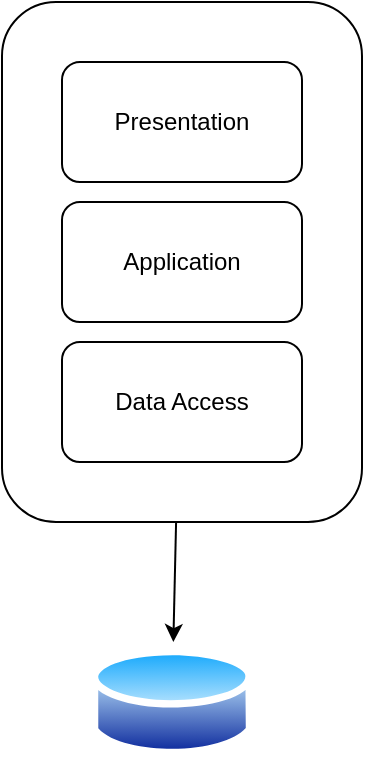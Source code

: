 <mxfile>
    <diagram id="pSUZSNEmm4Aa7XiEJ7N4" name="Monolith">
        <mxGraphModel dx="790" dy="472" grid="1" gridSize="10" guides="1" tooltips="1" connect="1" arrows="1" fold="1" page="1" pageScale="1" pageWidth="850" pageHeight="1100" math="0" shadow="0">
            <root>
                <mxCell id="0"/>
                <mxCell id="1" parent="0"/>
                <mxCell id="8" value="" style="edgeStyle=none;html=1;" edge="1" parent="1" source="2" target="6">
                    <mxGeometry relative="1" as="geometry"/>
                </mxCell>
                <mxCell id="2" value="" style="rounded=1;whiteSpace=wrap;html=1;" vertex="1" parent="1">
                    <mxGeometry x="280" y="20" width="180" height="260" as="geometry"/>
                </mxCell>
                <mxCell id="3" value="Presentation" style="rounded=1;whiteSpace=wrap;html=1;" vertex="1" parent="1">
                    <mxGeometry x="310" y="50" width="120" height="60" as="geometry"/>
                </mxCell>
                <mxCell id="4" value="Application" style="rounded=1;whiteSpace=wrap;html=1;" vertex="1" parent="1">
                    <mxGeometry x="310" y="120" width="120" height="60" as="geometry"/>
                </mxCell>
                <mxCell id="5" value="Data Access" style="rounded=1;whiteSpace=wrap;html=1;" vertex="1" parent="1">
                    <mxGeometry x="310" y="190" width="120" height="60" as="geometry"/>
                </mxCell>
                <mxCell id="6" value="" style="aspect=fixed;perimeter=ellipsePerimeter;html=1;align=center;shadow=0;dashed=0;spacingTop=3;image;image=img/lib/active_directory/database.svg;" vertex="1" parent="1">
                    <mxGeometry x="324.46" y="340" width="81.08" height="60" as="geometry"/>
                </mxCell>
            </root>
        </mxGraphModel>
    </diagram>
    <diagram id="Dce2EHkl2xsuwoF4rDzf" name="Page-2">
        <mxGraphModel dx="1129" dy="1774" grid="1" gridSize="10" guides="1" tooltips="1" connect="1" arrows="1" fold="1" page="1" pageScale="1" pageWidth="850" pageHeight="1100" math="0" shadow="0">
            <root>
                <mxCell id="n_12NurxEsCxlM2e5fsY-0"/>
                <mxCell id="n_12NurxEsCxlM2e5fsY-1" parent="n_12NurxEsCxlM2e5fsY-0"/>
                <mxCell id="n_12NurxEsCxlM2e5fsY-2" value="" style="edgeStyle=none;html=1;" edge="1" parent="n_12NurxEsCxlM2e5fsY-1" source="n_12NurxEsCxlM2e5fsY-3" target="n_12NurxEsCxlM2e5fsY-7">
                    <mxGeometry relative="1" as="geometry"/>
                </mxCell>
                <mxCell id="n_12NurxEsCxlM2e5fsY-3" value="" style="rounded=1;whiteSpace=wrap;html=1;" vertex="1" parent="n_12NurxEsCxlM2e5fsY-1">
                    <mxGeometry x="80" y="320" width="180" height="260" as="geometry"/>
                </mxCell>
                <mxCell id="n_12NurxEsCxlM2e5fsY-4" value="Presentation" style="rounded=1;whiteSpace=wrap;html=1;" vertex="1" parent="n_12NurxEsCxlM2e5fsY-1">
                    <mxGeometry x="110" y="350" width="120" height="60" as="geometry"/>
                </mxCell>
                <mxCell id="n_12NurxEsCxlM2e5fsY-5" value="Application" style="rounded=1;whiteSpace=wrap;html=1;" vertex="1" parent="n_12NurxEsCxlM2e5fsY-1">
                    <mxGeometry x="110" y="420" width="120" height="60" as="geometry"/>
                </mxCell>
                <mxCell id="n_12NurxEsCxlM2e5fsY-6" value="Data Access" style="rounded=1;whiteSpace=wrap;html=1;" vertex="1" parent="n_12NurxEsCxlM2e5fsY-1">
                    <mxGeometry x="110" y="490" width="120" height="60" as="geometry"/>
                </mxCell>
                <mxCell id="n_12NurxEsCxlM2e5fsY-7" value="" style="aspect=fixed;perimeter=ellipsePerimeter;html=1;align=center;shadow=0;dashed=0;spacingTop=3;image;image=img/lib/active_directory/database.svg;" vertex="1" parent="n_12NurxEsCxlM2e5fsY-1">
                    <mxGeometry x="124.46" y="640" width="81.08" height="60" as="geometry"/>
                </mxCell>
                <mxCell id="n_12NurxEsCxlM2e5fsY-8" value="" style="edgeStyle=none;html=1;" edge="1" parent="n_12NurxEsCxlM2e5fsY-1" source="n_12NurxEsCxlM2e5fsY-9" target="n_12NurxEsCxlM2e5fsY-13">
                    <mxGeometry relative="1" as="geometry"/>
                </mxCell>
                <mxCell id="n_12NurxEsCxlM2e5fsY-9" value="" style="rounded=1;whiteSpace=wrap;html=1;" vertex="1" parent="n_12NurxEsCxlM2e5fsY-1">
                    <mxGeometry x="370" y="320" width="180" height="260" as="geometry"/>
                </mxCell>
                <mxCell id="n_12NurxEsCxlM2e5fsY-10" value="Presentation" style="rounded=1;whiteSpace=wrap;html=1;" vertex="1" parent="n_12NurxEsCxlM2e5fsY-1">
                    <mxGeometry x="400" y="350" width="120" height="60" as="geometry"/>
                </mxCell>
                <mxCell id="n_12NurxEsCxlM2e5fsY-11" value="Application" style="rounded=1;whiteSpace=wrap;html=1;" vertex="1" parent="n_12NurxEsCxlM2e5fsY-1">
                    <mxGeometry x="400" y="420" width="120" height="60" as="geometry"/>
                </mxCell>
                <mxCell id="n_12NurxEsCxlM2e5fsY-12" value="Data Access" style="rounded=1;whiteSpace=wrap;html=1;" vertex="1" parent="n_12NurxEsCxlM2e5fsY-1">
                    <mxGeometry x="400" y="490" width="120" height="60" as="geometry"/>
                </mxCell>
                <mxCell id="n_12NurxEsCxlM2e5fsY-13" value="" style="aspect=fixed;perimeter=ellipsePerimeter;html=1;align=center;shadow=0;dashed=0;spacingTop=3;image;image=img/lib/active_directory/database.svg;" vertex="1" parent="n_12NurxEsCxlM2e5fsY-1">
                    <mxGeometry x="414.46" y="640" width="81.08" height="60" as="geometry"/>
                </mxCell>
                <mxCell id="n_12NurxEsCxlM2e5fsY-14" value="" style="edgeStyle=none;html=1;" edge="1" parent="n_12NurxEsCxlM2e5fsY-1" source="n_12NurxEsCxlM2e5fsY-15" target="n_12NurxEsCxlM2e5fsY-19">
                    <mxGeometry relative="1" as="geometry"/>
                </mxCell>
                <mxCell id="n_12NurxEsCxlM2e5fsY-15" value="" style="rounded=1;whiteSpace=wrap;html=1;" vertex="1" parent="n_12NurxEsCxlM2e5fsY-1">
                    <mxGeometry x="640" y="320" width="180" height="260" as="geometry"/>
                </mxCell>
                <mxCell id="n_12NurxEsCxlM2e5fsY-16" value="Presentation" style="rounded=1;whiteSpace=wrap;html=1;" vertex="1" parent="n_12NurxEsCxlM2e5fsY-1">
                    <mxGeometry x="670" y="350" width="120" height="60" as="geometry"/>
                </mxCell>
                <mxCell id="n_12NurxEsCxlM2e5fsY-17" value="Application" style="rounded=1;whiteSpace=wrap;html=1;" vertex="1" parent="n_12NurxEsCxlM2e5fsY-1">
                    <mxGeometry x="670" y="420" width="120" height="60" as="geometry"/>
                </mxCell>
                <mxCell id="n_12NurxEsCxlM2e5fsY-18" value="Data Access" style="rounded=1;whiteSpace=wrap;html=1;" vertex="1" parent="n_12NurxEsCxlM2e5fsY-1">
                    <mxGeometry x="670" y="490" width="120" height="60" as="geometry"/>
                </mxCell>
                <mxCell id="n_12NurxEsCxlM2e5fsY-19" value="" style="aspect=fixed;perimeter=ellipsePerimeter;html=1;align=center;shadow=0;dashed=0;spacingTop=3;image;image=img/lib/active_directory/database.svg;" vertex="1" parent="n_12NurxEsCxlM2e5fsY-1">
                    <mxGeometry x="684.46" y="640" width="81.08" height="60" as="geometry"/>
                </mxCell>
                <mxCell id="n_12NurxEsCxlM2e5fsY-20" value="" style="edgeStyle=none;html=1;" edge="1" parent="n_12NurxEsCxlM2e5fsY-1" source="n_12NurxEsCxlM2e5fsY-21" target="n_12NurxEsCxlM2e5fsY-25">
                    <mxGeometry relative="1" as="geometry"/>
                </mxCell>
                <mxCell id="n_12NurxEsCxlM2e5fsY-21" value="" style="rounded=1;whiteSpace=wrap;html=1;" vertex="1" parent="n_12NurxEsCxlM2e5fsY-1">
                    <mxGeometry x="910" y="320" width="180" height="260" as="geometry"/>
                </mxCell>
                <mxCell id="n_12NurxEsCxlM2e5fsY-22" value="Presentation" style="rounded=1;whiteSpace=wrap;html=1;" vertex="1" parent="n_12NurxEsCxlM2e5fsY-1">
                    <mxGeometry x="940" y="350" width="120" height="60" as="geometry"/>
                </mxCell>
                <mxCell id="n_12NurxEsCxlM2e5fsY-23" value="Application" style="rounded=1;whiteSpace=wrap;html=1;" vertex="1" parent="n_12NurxEsCxlM2e5fsY-1">
                    <mxGeometry x="940" y="420" width="120" height="60" as="geometry"/>
                </mxCell>
                <mxCell id="n_12NurxEsCxlM2e5fsY-24" value="Data Access" style="rounded=1;whiteSpace=wrap;html=1;" vertex="1" parent="n_12NurxEsCxlM2e5fsY-1">
                    <mxGeometry x="940" y="490" width="120" height="60" as="geometry"/>
                </mxCell>
                <mxCell id="n_12NurxEsCxlM2e5fsY-25" value="" style="aspect=fixed;perimeter=ellipsePerimeter;html=1;align=center;shadow=0;dashed=0;spacingTop=3;image;image=img/lib/active_directory/database.svg;" vertex="1" parent="n_12NurxEsCxlM2e5fsY-1">
                    <mxGeometry x="954.46" y="640" width="81.08" height="60" as="geometry"/>
                </mxCell>
                <mxCell id="n_12NurxEsCxlM2e5fsY-26" value="" style="strokeWidth=1;shadow=0;dashed=0;align=center;html=1;shape=mxgraph.mockup.containers.browserWindow;rSize=0;strokeColor=#666666;strokeColor2=#008cff;strokeColor3=#c4c4c4;mainText=,;recursiveResize=0;" vertex="1" parent="n_12NurxEsCxlM2e5fsY-1">
                    <mxGeometry x="414.46" y="-10" width="380" height="190" as="geometry"/>
                </mxCell>
                <mxCell id="n_12NurxEsCxlM2e5fsY-27" value="Page 1" style="strokeWidth=1;shadow=0;dashed=0;align=center;html=1;shape=mxgraph.mockup.containers.anchor;fontSize=17;fontColor=#666666;align=left;" vertex="1" parent="n_12NurxEsCxlM2e5fsY-26">
                    <mxGeometry x="60" y="12" width="110" height="26" as="geometry"/>
                </mxCell>
                <mxCell id="n_12NurxEsCxlM2e5fsY-28" value="https://www.draw.io" style="strokeWidth=1;shadow=0;dashed=0;align=center;html=1;shape=mxgraph.mockup.containers.anchor;rSize=0;fontSize=17;fontColor=#666666;align=left;" vertex="1" parent="n_12NurxEsCxlM2e5fsY-26">
                    <mxGeometry x="130" y="60" width="250" height="26" as="geometry"/>
                </mxCell>
                <mxCell id="n_12NurxEsCxlM2e5fsY-29" value="" style="verticalLabelPosition=bottom;shadow=0;dashed=0;align=center;html=1;verticalAlign=top;strokeWidth=1;shape=mxgraph.mockup.containers.userFemale;strokeColor=#666666;strokeColor2=#008cff;" vertex="1" parent="n_12NurxEsCxlM2e5fsY-1">
                    <mxGeometry x="60" y="710" width="100" height="100" as="geometry"/>
                </mxCell>
                <mxCell id="n_12NurxEsCxlM2e5fsY-30" value="" style="verticalLabelPosition=bottom;shadow=0;dashed=0;align=center;html=1;verticalAlign=top;strokeWidth=1;shape=mxgraph.mockup.containers.userMale;strokeColor=#666666;strokeColor2=#008cff;" vertex="1" parent="n_12NurxEsCxlM2e5fsY-1">
                    <mxGeometry x="160" y="710" width="100" height="100" as="geometry"/>
                </mxCell>
                <mxCell id="n_12NurxEsCxlM2e5fsY-31" value="" style="verticalLabelPosition=bottom;shadow=0;dashed=0;align=center;html=1;verticalAlign=top;strokeWidth=1;shape=mxgraph.mockup.containers.userFemale;strokeColor=#666666;strokeColor2=#008cff;" vertex="1" parent="n_12NurxEsCxlM2e5fsY-1">
                    <mxGeometry x="60" y="810" width="100" height="100" as="geometry"/>
                </mxCell>
                <mxCell id="n_12NurxEsCxlM2e5fsY-32" value="" style="verticalLabelPosition=bottom;shadow=0;dashed=0;align=center;html=1;verticalAlign=top;strokeWidth=1;shape=mxgraph.mockup.containers.userFemale;strokeColor=#666666;strokeColor2=#008cff;" vertex="1" parent="n_12NurxEsCxlM2e5fsY-1">
                    <mxGeometry x="360" y="720" width="100" height="100" as="geometry"/>
                </mxCell>
                <mxCell id="n_12NurxEsCxlM2e5fsY-33" value="" style="verticalLabelPosition=bottom;shadow=0;dashed=0;align=center;html=1;verticalAlign=top;strokeWidth=1;shape=mxgraph.mockup.containers.userMale;strokeColor=#666666;strokeColor2=#008cff;" vertex="1" parent="n_12NurxEsCxlM2e5fsY-1">
                    <mxGeometry x="460" y="720" width="100" height="100" as="geometry"/>
                </mxCell>
                <mxCell id="n_12NurxEsCxlM2e5fsY-34" value="" style="verticalLabelPosition=bottom;shadow=0;dashed=0;align=center;html=1;verticalAlign=top;strokeWidth=1;shape=mxgraph.mockup.containers.userFemale;strokeColor=#666666;strokeColor2=#008cff;" vertex="1" parent="n_12NurxEsCxlM2e5fsY-1">
                    <mxGeometry x="360" y="820" width="100" height="100" as="geometry"/>
                </mxCell>
                <mxCell id="n_12NurxEsCxlM2e5fsY-35" value="" style="verticalLabelPosition=bottom;shadow=0;dashed=0;align=center;html=1;verticalAlign=top;strokeWidth=1;shape=mxgraph.mockup.containers.userMale;strokeColor=#666666;strokeColor2=#008cff;" vertex="1" parent="n_12NurxEsCxlM2e5fsY-1">
                    <mxGeometry x="460" y="820" width="100" height="100" as="geometry"/>
                </mxCell>
                <mxCell id="n_12NurxEsCxlM2e5fsY-36" value="" style="verticalLabelPosition=bottom;shadow=0;dashed=0;align=center;html=1;verticalAlign=top;strokeWidth=1;shape=mxgraph.mockup.containers.userFemale;strokeColor=#666666;strokeColor2=#008cff;" vertex="1" parent="n_12NurxEsCxlM2e5fsY-1">
                    <mxGeometry x="640" y="720" width="100" height="100" as="geometry"/>
                </mxCell>
                <mxCell id="n_12NurxEsCxlM2e5fsY-37" value="" style="verticalLabelPosition=bottom;shadow=0;dashed=0;align=center;html=1;verticalAlign=top;strokeWidth=1;shape=mxgraph.mockup.containers.userMale;strokeColor=#666666;strokeColor2=#008cff;" vertex="1" parent="n_12NurxEsCxlM2e5fsY-1">
                    <mxGeometry x="740" y="720" width="100" height="100" as="geometry"/>
                </mxCell>
                <mxCell id="n_12NurxEsCxlM2e5fsY-38" value="" style="verticalLabelPosition=bottom;shadow=0;dashed=0;align=center;html=1;verticalAlign=top;strokeWidth=1;shape=mxgraph.mockup.containers.userFemale;strokeColor=#666666;strokeColor2=#008cff;" vertex="1" parent="n_12NurxEsCxlM2e5fsY-1">
                    <mxGeometry x="640" y="820" width="100" height="100" as="geometry"/>
                </mxCell>
                <mxCell id="n_12NurxEsCxlM2e5fsY-39" value="" style="verticalLabelPosition=bottom;shadow=0;dashed=0;align=center;html=1;verticalAlign=top;strokeWidth=1;shape=mxgraph.mockup.containers.userMale;strokeColor=#666666;strokeColor2=#008cff;" vertex="1" parent="n_12NurxEsCxlM2e5fsY-1">
                    <mxGeometry x="740" y="820" width="100" height="100" as="geometry"/>
                </mxCell>
                <mxCell id="n_12NurxEsCxlM2e5fsY-40" value="" style="verticalLabelPosition=bottom;shadow=0;dashed=0;align=center;html=1;verticalAlign=top;strokeWidth=1;shape=mxgraph.mockup.containers.userFemale;strokeColor=#666666;strokeColor2=#008cff;" vertex="1" parent="n_12NurxEsCxlM2e5fsY-1">
                    <mxGeometry x="900" y="720" width="100" height="100" as="geometry"/>
                </mxCell>
                <mxCell id="n_12NurxEsCxlM2e5fsY-41" value="" style="verticalLabelPosition=bottom;shadow=0;dashed=0;align=center;html=1;verticalAlign=top;strokeWidth=1;shape=mxgraph.mockup.containers.userMale;strokeColor=#666666;strokeColor2=#008cff;" vertex="1" parent="n_12NurxEsCxlM2e5fsY-1">
                    <mxGeometry x="1000" y="720" width="100" height="100" as="geometry"/>
                </mxCell>
                <mxCell id="n_12NurxEsCxlM2e5fsY-42" value="" style="verticalLabelPosition=bottom;shadow=0;dashed=0;align=center;html=1;verticalAlign=top;strokeWidth=1;shape=mxgraph.mockup.containers.userFemale;strokeColor=#666666;strokeColor2=#008cff;" vertex="1" parent="n_12NurxEsCxlM2e5fsY-1">
                    <mxGeometry x="900" y="820" width="100" height="100" as="geometry"/>
                </mxCell>
                <mxCell id="n_12NurxEsCxlM2e5fsY-43" value="" style="verticalLabelPosition=bottom;shadow=0;dashed=0;align=center;html=1;verticalAlign=top;strokeWidth=1;shape=mxgraph.mockup.containers.userMale;strokeColor=#666666;strokeColor2=#008cff;" vertex="1" parent="n_12NurxEsCxlM2e5fsY-1">
                    <mxGeometry x="1000" y="820" width="100" height="100" as="geometry"/>
                </mxCell>
            </root>
        </mxGraphModel>
    </diagram>
    <diagram id="OZD3Dx1UyT8AcOt-90CM" name="Asynchronous Messaging">
        <mxGraphModel dx="790" dy="472" grid="1" gridSize="10" guides="1" tooltips="1" connect="1" arrows="1" fold="1" page="1" pageScale="1" pageWidth="850" pageHeight="1100" math="0" shadow="0">
            <root>
                <mxCell id="61K2fJojKDahtrcqzZUa-0"/>
                <mxCell id="61K2fJojKDahtrcqzZUa-1" parent="61K2fJojKDahtrcqzZUa-0"/>
                <mxCell id="61K2fJojKDahtrcqzZUa-12" style="edgeStyle=none;html=1;entryX=1.025;entryY=0.871;entryDx=0;entryDy=0;entryPerimeter=0;" edge="1" parent="61K2fJojKDahtrcqzZUa-1" source="61K2fJojKDahtrcqzZUa-2" target="61K2fJojKDahtrcqzZUa-9">
                    <mxGeometry relative="1" as="geometry">
                        <Array as="points">
                            <mxPoint x="300" y="160"/>
                        </Array>
                    </mxGeometry>
                </mxCell>
                <mxCell id="61K2fJojKDahtrcqzZUa-2" value="Catalog" style="rounded=1;whiteSpace=wrap;html=1;" vertex="1" parent="61K2fJojKDahtrcqzZUa-1">
                    <mxGeometry x="100" y="240" width="120" height="60" as="geometry"/>
                </mxCell>
                <mxCell id="61K2fJojKDahtrcqzZUa-3" value="Basket" style="rounded=1;whiteSpace=wrap;html=1;" vertex="1" parent="61K2fJojKDahtrcqzZUa-1">
                    <mxGeometry x="260" y="380" width="120" height="60" as="geometry"/>
                </mxCell>
                <mxCell id="61K2fJojKDahtrcqzZUa-13" style="edgeStyle=none;html=1;entryX=0.5;entryY=0;entryDx=0;entryDy=0;entryPerimeter=0;" edge="1" parent="61K2fJojKDahtrcqzZUa-1" source="61K2fJojKDahtrcqzZUa-4" target="61K2fJojKDahtrcqzZUa-9">
                    <mxGeometry relative="1" as="geometry"/>
                </mxCell>
                <mxCell id="61K2fJojKDahtrcqzZUa-4" value="Order" style="rounded=1;whiteSpace=wrap;html=1;" vertex="1" parent="61K2fJojKDahtrcqzZUa-1">
                    <mxGeometry x="710" y="340" width="120" height="60" as="geometry"/>
                </mxCell>
                <mxCell id="61K2fJojKDahtrcqzZUa-11" style="edgeStyle=none;html=1;entryX=0;entryY=0.25;entryDx=0;entryDy=0;" edge="1" parent="61K2fJojKDahtrcqzZUa-1" source="61K2fJojKDahtrcqzZUa-9" target="61K2fJojKDahtrcqzZUa-4">
                    <mxGeometry relative="1" as="geometry"/>
                </mxCell>
                <mxCell id="61K2fJojKDahtrcqzZUa-21" style="edgeStyle=none;html=1;" edge="1" parent="61K2fJojKDahtrcqzZUa-1" source="61K2fJojKDahtrcqzZUa-9" target="61K2fJojKDahtrcqzZUa-3">
                    <mxGeometry relative="1" as="geometry"/>
                </mxCell>
                <mxCell id="61K2fJojKDahtrcqzZUa-9" value="Message Broker" style="verticalLabelPosition=bottom;verticalAlign=top;html=1;shape=mxgraph.infographic.cylinder;fillColor=#10739E;strokeColor=none;rotation=91;" vertex="1" parent="61K2fJojKDahtrcqzZUa-1">
                    <mxGeometry x="415" y="-24.91" width="60" height="210" as="geometry"/>
                </mxCell>
                <mxCell id="61K2fJojKDahtrcqzZUa-14" value="Rabbit MQ&lt;br&gt;Kafka&lt;br&gt;Amazon SQS&lt;br&gt;Azure Service Bus" style="text;html=1;align=center;verticalAlign=middle;resizable=0;points=[];autosize=1;strokeColor=none;fillColor=none;" vertex="1" parent="61K2fJojKDahtrcqzZUa-1">
                    <mxGeometry x="600" y="40" width="110" height="60" as="geometry"/>
                </mxCell>
                <mxCell id="61K2fJojKDahtrcqzZUa-15" value="Unit Price Changed" style="rounded=0;whiteSpace=wrap;html=1;fillColor=#008a00;fontColor=#ffffff;strokeColor=#005700;" vertex="1" parent="61K2fJojKDahtrcqzZUa-1">
                    <mxGeometry x="180" y="170" width="120" height="60" as="geometry"/>
                </mxCell>
                <mxCell id="61K2fJojKDahtrcqzZUa-17" value="Unit Price Changed" style="rounded=0;whiteSpace=wrap;html=1;fillColor=#008a00;fontColor=#ffffff;strokeColor=#005700;" vertex="1" parent="61K2fJojKDahtrcqzZUa-1">
                    <mxGeometry x="510" y="200" width="120" height="60" as="geometry"/>
                </mxCell>
                <mxCell id="61K2fJojKDahtrcqzZUa-19" value="Unit Price Changed" style="rounded=0;whiteSpace=wrap;html=1;fillColor=#008a00;fontColor=#ffffff;strokeColor=#005700;" vertex="1" parent="61K2fJojKDahtrcqzZUa-1">
                    <mxGeometry x="305" y="250" width="120" height="60" as="geometry"/>
                </mxCell>
                <mxCell id="61K2fJojKDahtrcqzZUa-22" value="Publish&lt;br&gt;" style="text;html=1;align=center;verticalAlign=middle;resizable=0;points=[];autosize=1;strokeColor=none;fillColor=none;" vertex="1" parent="61K2fJojKDahtrcqzZUa-1">
                    <mxGeometry x="245" y="140" width="50" height="20" as="geometry"/>
                </mxCell>
                <mxCell id="61K2fJojKDahtrcqzZUa-23" value="Subscriber" style="text;html=1;align=center;verticalAlign=middle;resizable=0;points=[];autosize=1;strokeColor=none;fillColor=none;" vertex="1" parent="61K2fJojKDahtrcqzZUa-1">
                    <mxGeometry x="390" y="210" width="70" height="20" as="geometry"/>
                </mxCell>
                <mxCell id="61K2fJojKDahtrcqzZUa-24" value="Subscriber" style="text;html=1;align=center;verticalAlign=middle;resizable=0;points=[];autosize=1;strokeColor=none;fillColor=none;" vertex="1" parent="61K2fJojKDahtrcqzZUa-1">
                    <mxGeometry x="560" y="170" width="70" height="20" as="geometry"/>
                </mxCell>
            </root>
        </mxGraphModel>
    </diagram>
</mxfile>